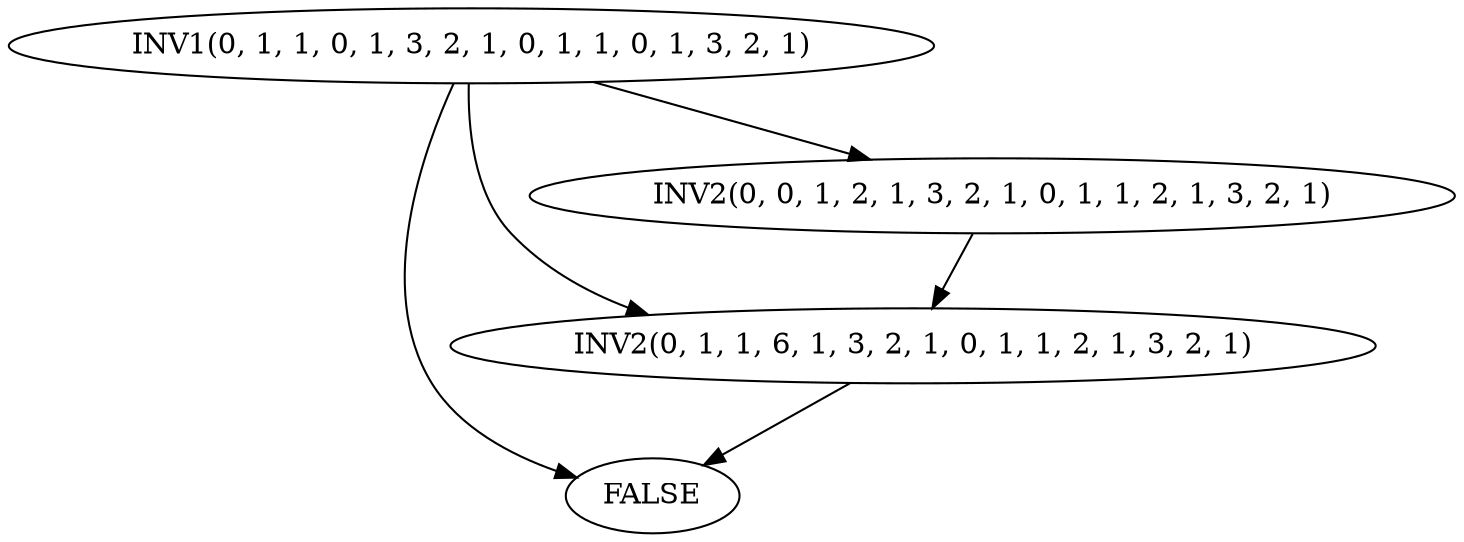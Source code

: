 digraph dag {
0[label="FALSE"];
3->0;
1->0;
1[label="INV2(0, 1, 1, 6, 1, 3, 2, 1, 0, 1, 1, 2, 1, 3, 2, 1)"];
3->1;
2->1;
2[label="INV2(0, 0, 1, 2, 1, 3, 2, 1, 0, 1, 1, 2, 1, 3, 2, 1)"];
3->2;
3[label="INV1(0, 1, 1, 0, 1, 3, 2, 1, 0, 1, 1, 0, 1, 3, 2, 1)"];
}
